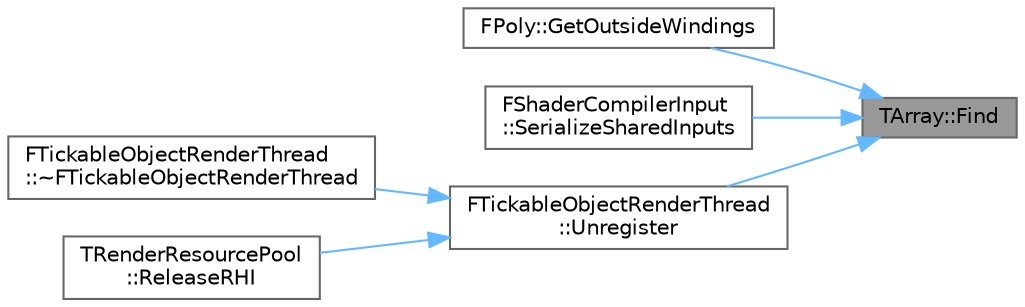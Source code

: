 digraph "TArray::Find"
{
 // INTERACTIVE_SVG=YES
 // LATEX_PDF_SIZE
  bgcolor="transparent";
  edge [fontname=Helvetica,fontsize=10,labelfontname=Helvetica,labelfontsize=10];
  node [fontname=Helvetica,fontsize=10,shape=box,height=0.2,width=0.4];
  rankdir="RL";
  Node1 [id="Node000001",label="TArray::Find",height=0.2,width=0.4,color="gray40", fillcolor="grey60", style="filled", fontcolor="black",tooltip="Finds element within the array."];
  Node1 -> Node2 [id="edge1_Node000001_Node000002",dir="back",color="steelblue1",style="solid",tooltip=" "];
  Node2 [id="Node000002",label="FPoly::GetOutsideWindings",height=0.2,width=0.4,color="grey40", fillcolor="white", style="filled",URL="$dd/dbb/classFPoly.html#a1cfcd08899aa2d7f6f84685714e8beb1",tooltip="Takes a set of polygons and returns a vertex array representing the outside winding for them."];
  Node1 -> Node3 [id="edge2_Node000001_Node000003",dir="back",color="steelblue1",style="solid",tooltip=" "];
  Node3 [id="Node000003",label="FShaderCompilerInput\l::SerializeSharedInputs",height=0.2,width=0.4,color="grey40", fillcolor="white", style="filled",URL="$dd/d01/structFShaderCompilerInput.html#a2da8498953298c57986948acc370e377",tooltip=" "];
  Node1 -> Node4 [id="edge3_Node000001_Node000004",dir="back",color="steelblue1",style="solid",tooltip=" "];
  Node4 [id="Node000004",label="FTickableObjectRenderThread\l::Unregister",height=0.2,width=0.4,color="grey40", fillcolor="white", style="filled",URL="$d3/dda/classFTickableObjectRenderThread.html#a0c1100945f57e602f2ce42b1f98977a8",tooltip=" "];
  Node4 -> Node5 [id="edge4_Node000004_Node000005",dir="back",color="steelblue1",style="solid",tooltip=" "];
  Node5 [id="Node000005",label="FTickableObjectRenderThread\l::~FTickableObjectRenderThread",height=0.2,width=0.4,color="grey40", fillcolor="white", style="filled",URL="$d3/dda/classFTickableObjectRenderThread.html#a5549232e7ab89837bcc8a85debdeda30",tooltip="Removes this instance from the static array of tickable objects."];
  Node4 -> Node6 [id="edge5_Node000004_Node000006",dir="back",color="steelblue1",style="solid",tooltip=" "];
  Node6 [id="Node000006",label="TRenderResourcePool\l::ReleaseRHI",height=0.2,width=0.4,color="grey40", fillcolor="white", style="filled",URL="$d6/d68/classTRenderResourcePool.html#a4cb6f86834d43d3a006787220f5eb55c",tooltip="Releases the RHI resources used by this resource."];
}
